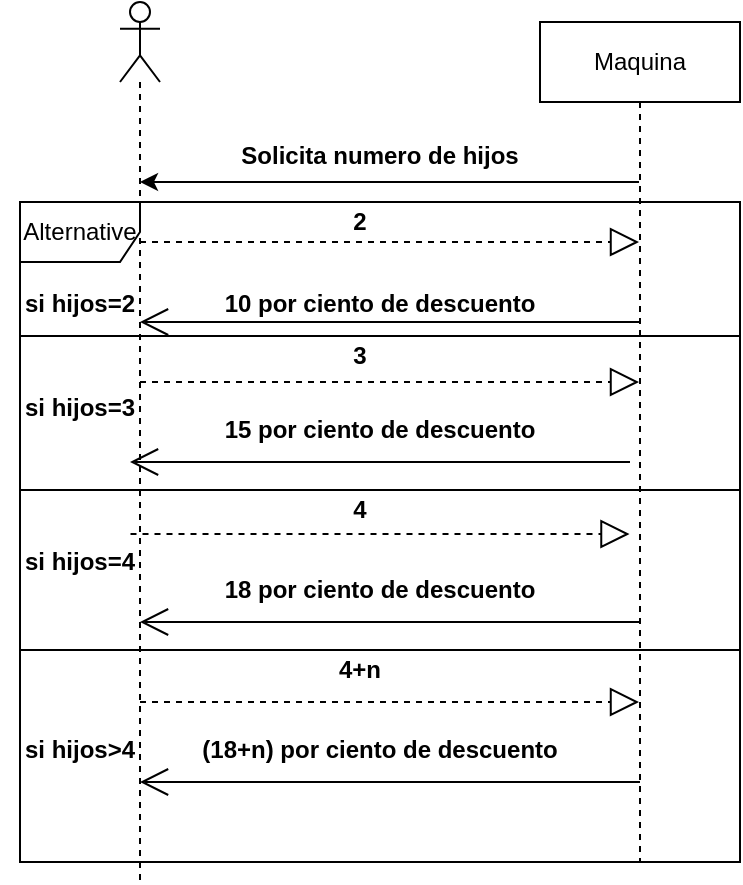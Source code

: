 <mxfile>
    <diagram id="n77RGuIToJNyRyF7SvC4" name="Página-1">
        <mxGraphModel dx="746" dy="312" grid="1" gridSize="10" guides="1" tooltips="1" connect="1" arrows="1" fold="1" page="1" pageScale="1" pageWidth="827" pageHeight="1169" math="0" shadow="0">
            <root>
                <mxCell id="0"/>
                <mxCell id="1" parent="0"/>
                <mxCell id="4" style="edgeStyle=none;html=1;" edge="1" parent="1" source="3" target="2">
                    <mxGeometry relative="1" as="geometry">
                        <mxPoint x="280" y="150" as="targetPoint"/>
                        <Array as="points">
                            <mxPoint x="140" y="110"/>
                            <mxPoint x="210" y="110"/>
                            <mxPoint x="260" y="110"/>
                        </Array>
                    </mxGeometry>
                </mxCell>
                <mxCell id="2" value="" style="shape=umlLifeline;participant=umlActor;perimeter=lifelinePerimeter;whiteSpace=wrap;html=1;container=1;collapsible=0;recursiveResize=0;verticalAlign=top;spacingTop=36;outlineConnect=0;" vertex="1" parent="1">
                    <mxGeometry x="100" y="20" width="20" height="440" as="geometry"/>
                </mxCell>
                <mxCell id="3" value="Maquina" style="shape=umlLifeline;perimeter=lifelinePerimeter;whiteSpace=wrap;html=1;container=1;collapsible=0;recursiveResize=0;outlineConnect=0;" vertex="1" parent="1">
                    <mxGeometry x="310" y="30" width="100" height="420" as="geometry"/>
                </mxCell>
                <mxCell id="12" value="" style="endArrow=open;endFill=1;endSize=12;html=1;" edge="1" parent="3">
                    <mxGeometry width="160" relative="1" as="geometry">
                        <mxPoint x="45" y="220" as="sourcePoint"/>
                        <mxPoint x="-205" y="220" as="targetPoint"/>
                        <Array as="points">
                            <mxPoint x="-54.5" y="220"/>
                        </Array>
                    </mxGeometry>
                </mxCell>
                <mxCell id="20" value="" style="endArrow=open;endFill=1;endSize=12;html=1;" edge="1" parent="3">
                    <mxGeometry width="160" relative="1" as="geometry">
                        <mxPoint x="50" y="380" as="sourcePoint"/>
                        <mxPoint x="-200" y="380" as="targetPoint"/>
                        <Array as="points">
                            <mxPoint x="-49.5" y="380"/>
                        </Array>
                    </mxGeometry>
                </mxCell>
                <mxCell id="5" value="Solicita numero de hijos&#10;" style="text;align=center;fontStyle=1;verticalAlign=middle;spacingLeft=3;spacingRight=3;strokeColor=none;rotatable=0;points=[[0,0.5],[1,0.5]];portConstraint=eastwest;" vertex="1" parent="1">
                    <mxGeometry x="190" y="90" width="80" height="26" as="geometry"/>
                </mxCell>
                <mxCell id="6" value="" style="endArrow=block;dashed=1;endFill=0;endSize=12;html=1;" edge="1" parent="1" target="3">
                    <mxGeometry width="160" relative="1" as="geometry">
                        <mxPoint x="110" y="140" as="sourcePoint"/>
                        <mxPoint x="270" y="140" as="targetPoint"/>
                    </mxGeometry>
                </mxCell>
                <mxCell id="7" value="2" style="text;align=center;fontStyle=1;verticalAlign=middle;spacingLeft=3;spacingRight=3;strokeColor=none;rotatable=0;points=[[0,0.5],[1,0.5]];portConstraint=eastwest;" vertex="1" parent="1">
                    <mxGeometry x="180" y="116" width="80" height="26" as="geometry"/>
                </mxCell>
                <mxCell id="8" value="" style="endArrow=open;endFill=1;endSize=12;html=1;" edge="1" parent="1" source="3" target="2">
                    <mxGeometry width="160" relative="1" as="geometry">
                        <mxPoint x="300" y="160" as="sourcePoint"/>
                        <mxPoint x="130" y="170" as="targetPoint"/>
                        <Array as="points">
                            <mxPoint x="260" y="180"/>
                        </Array>
                    </mxGeometry>
                </mxCell>
                <mxCell id="9" value="10 por ciento de descuento" style="text;align=center;fontStyle=1;verticalAlign=middle;spacingLeft=3;spacingRight=3;strokeColor=none;rotatable=0;points=[[0,0.5],[1,0.5]];portConstraint=eastwest;" vertex="1" parent="1">
                    <mxGeometry x="190" y="157" width="80" height="26" as="geometry"/>
                </mxCell>
                <mxCell id="10" value="" style="endArrow=block;dashed=1;endFill=0;endSize=12;html=1;" edge="1" parent="1" target="3">
                    <mxGeometry width="160" relative="1" as="geometry">
                        <mxPoint x="110" y="210" as="sourcePoint"/>
                        <mxPoint x="270" y="210" as="targetPoint"/>
                    </mxGeometry>
                </mxCell>
                <mxCell id="11" value="3" style="text;align=center;fontStyle=1;verticalAlign=middle;spacingLeft=3;spacingRight=3;strokeColor=none;rotatable=0;points=[[0,0.5],[1,0.5]];portConstraint=eastwest;" vertex="1" parent="1">
                    <mxGeometry x="180" y="183" width="80" height="26" as="geometry"/>
                </mxCell>
                <mxCell id="13" value="15 por ciento de descuento" style="text;align=center;fontStyle=1;verticalAlign=middle;spacingLeft=3;spacingRight=3;strokeColor=none;rotatable=0;points=[[0,0.5],[1,0.5]];portConstraint=eastwest;" vertex="1" parent="1">
                    <mxGeometry x="190" y="220" width="80" height="26" as="geometry"/>
                </mxCell>
                <mxCell id="14" value="" style="endArrow=block;dashed=1;endFill=0;endSize=12;html=1;fontStyle=1" edge="1" parent="1">
                    <mxGeometry width="160" relative="1" as="geometry">
                        <mxPoint x="105.25" y="286" as="sourcePoint"/>
                        <mxPoint x="354.75" y="286" as="targetPoint"/>
                    </mxGeometry>
                </mxCell>
                <mxCell id="15" value="4" style="text;align=center;fontStyle=1;verticalAlign=middle;spacingLeft=3;spacingRight=3;strokeColor=none;rotatable=0;points=[[0,0.5],[1,0.5]];portConstraint=eastwest;" vertex="1" parent="1">
                    <mxGeometry x="180" y="260" width="80" height="26" as="geometry"/>
                </mxCell>
                <mxCell id="16" value="" style="endArrow=open;endFill=1;endSize=12;html=1;" edge="1" parent="1">
                    <mxGeometry width="160" relative="1" as="geometry">
                        <mxPoint x="360" y="330" as="sourcePoint"/>
                        <mxPoint x="110" y="330" as="targetPoint"/>
                        <Array as="points">
                            <mxPoint x="260.5" y="330"/>
                        </Array>
                    </mxGeometry>
                </mxCell>
                <mxCell id="17" value="18 por ciento de descuento" style="text;align=center;fontStyle=1;verticalAlign=middle;spacingLeft=3;spacingRight=3;strokeColor=none;rotatable=0;points=[[0,0.5],[1,0.5]];portConstraint=eastwest;" vertex="1" parent="1">
                    <mxGeometry x="190" y="300" width="80" height="26" as="geometry"/>
                </mxCell>
                <mxCell id="18" value="" style="endArrow=block;dashed=1;endFill=0;endSize=12;html=1;fontStyle=1" edge="1" parent="1">
                    <mxGeometry width="160" relative="1" as="geometry">
                        <mxPoint x="110" y="370" as="sourcePoint"/>
                        <mxPoint x="359.5" y="370" as="targetPoint"/>
                    </mxGeometry>
                </mxCell>
                <mxCell id="19" value="4+n" style="text;align=center;fontStyle=1;verticalAlign=middle;spacingLeft=3;spacingRight=3;strokeColor=none;rotatable=0;points=[[0,0.5],[1,0.5]];portConstraint=eastwest;" vertex="1" parent="1">
                    <mxGeometry x="180" y="340" width="80" height="26" as="geometry"/>
                </mxCell>
                <mxCell id="21" value="(18+n) por ciento de descuento" style="text;align=center;fontStyle=1;verticalAlign=middle;spacingLeft=3;spacingRight=3;strokeColor=none;rotatable=0;points=[[0,0.5],[1,0.5]];portConstraint=eastwest;" vertex="1" parent="1">
                    <mxGeometry x="190" y="380" width="80" height="26" as="geometry"/>
                </mxCell>
                <mxCell id="22" value="Alternative" style="shape=umlFrame;whiteSpace=wrap;html=1;" vertex="1" parent="1">
                    <mxGeometry x="50" y="120" width="360" height="330" as="geometry"/>
                </mxCell>
                <mxCell id="23" value="" style="line;strokeWidth=1;fillColor=none;align=left;verticalAlign=middle;spacingTop=-1;spacingLeft=3;spacingRight=3;rotatable=0;labelPosition=right;points=[];portConstraint=eastwest;strokeColor=inherit;" vertex="1" parent="1">
                    <mxGeometry x="50" y="183" width="360" height="8" as="geometry"/>
                </mxCell>
                <mxCell id="24" value="" style="line;strokeWidth=1;fillColor=none;align=left;verticalAlign=middle;spacingTop=-1;spacingLeft=3;spacingRight=3;rotatable=0;labelPosition=right;points=[];portConstraint=eastwest;strokeColor=inherit;" vertex="1" parent="1">
                    <mxGeometry x="50" y="260" width="360" height="8" as="geometry"/>
                </mxCell>
                <mxCell id="25" value="" style="line;strokeWidth=1;fillColor=none;align=left;verticalAlign=middle;spacingTop=-1;spacingLeft=3;spacingRight=3;rotatable=0;labelPosition=right;points=[];portConstraint=eastwest;strokeColor=inherit;" vertex="1" parent="1">
                    <mxGeometry x="50" y="340" width="360" height="8" as="geometry"/>
                </mxCell>
                <mxCell id="27" value="si hijos=2" style="text;align=center;fontStyle=1;verticalAlign=middle;spacingLeft=3;spacingRight=3;strokeColor=none;rotatable=0;points=[[0,0.5],[1,0.5]];portConstraint=eastwest;" vertex="1" parent="1">
                    <mxGeometry x="40" y="157" width="80" height="26" as="geometry"/>
                </mxCell>
                <mxCell id="28" value="si hijos=3" style="text;align=center;fontStyle=1;verticalAlign=middle;spacingLeft=3;spacingRight=3;strokeColor=none;rotatable=0;points=[[0,0.5],[1,0.5]];portConstraint=eastwest;" vertex="1" parent="1">
                    <mxGeometry x="40" y="209" width="80" height="26" as="geometry"/>
                </mxCell>
                <mxCell id="29" value="si hijos=4" style="text;align=center;fontStyle=1;verticalAlign=middle;spacingLeft=3;spacingRight=3;strokeColor=none;rotatable=0;points=[[0,0.5],[1,0.5]];portConstraint=eastwest;" vertex="1" parent="1">
                    <mxGeometry x="40" y="286" width="80" height="26" as="geometry"/>
                </mxCell>
                <mxCell id="30" value="si hijos&gt;4" style="text;align=center;fontStyle=1;verticalAlign=middle;spacingLeft=3;spacingRight=3;strokeColor=none;rotatable=0;points=[[0,0.5],[1,0.5]];portConstraint=eastwest;" vertex="1" parent="1">
                    <mxGeometry x="40" y="380" width="80" height="26" as="geometry"/>
                </mxCell>
            </root>
        </mxGraphModel>
    </diagram>
</mxfile>